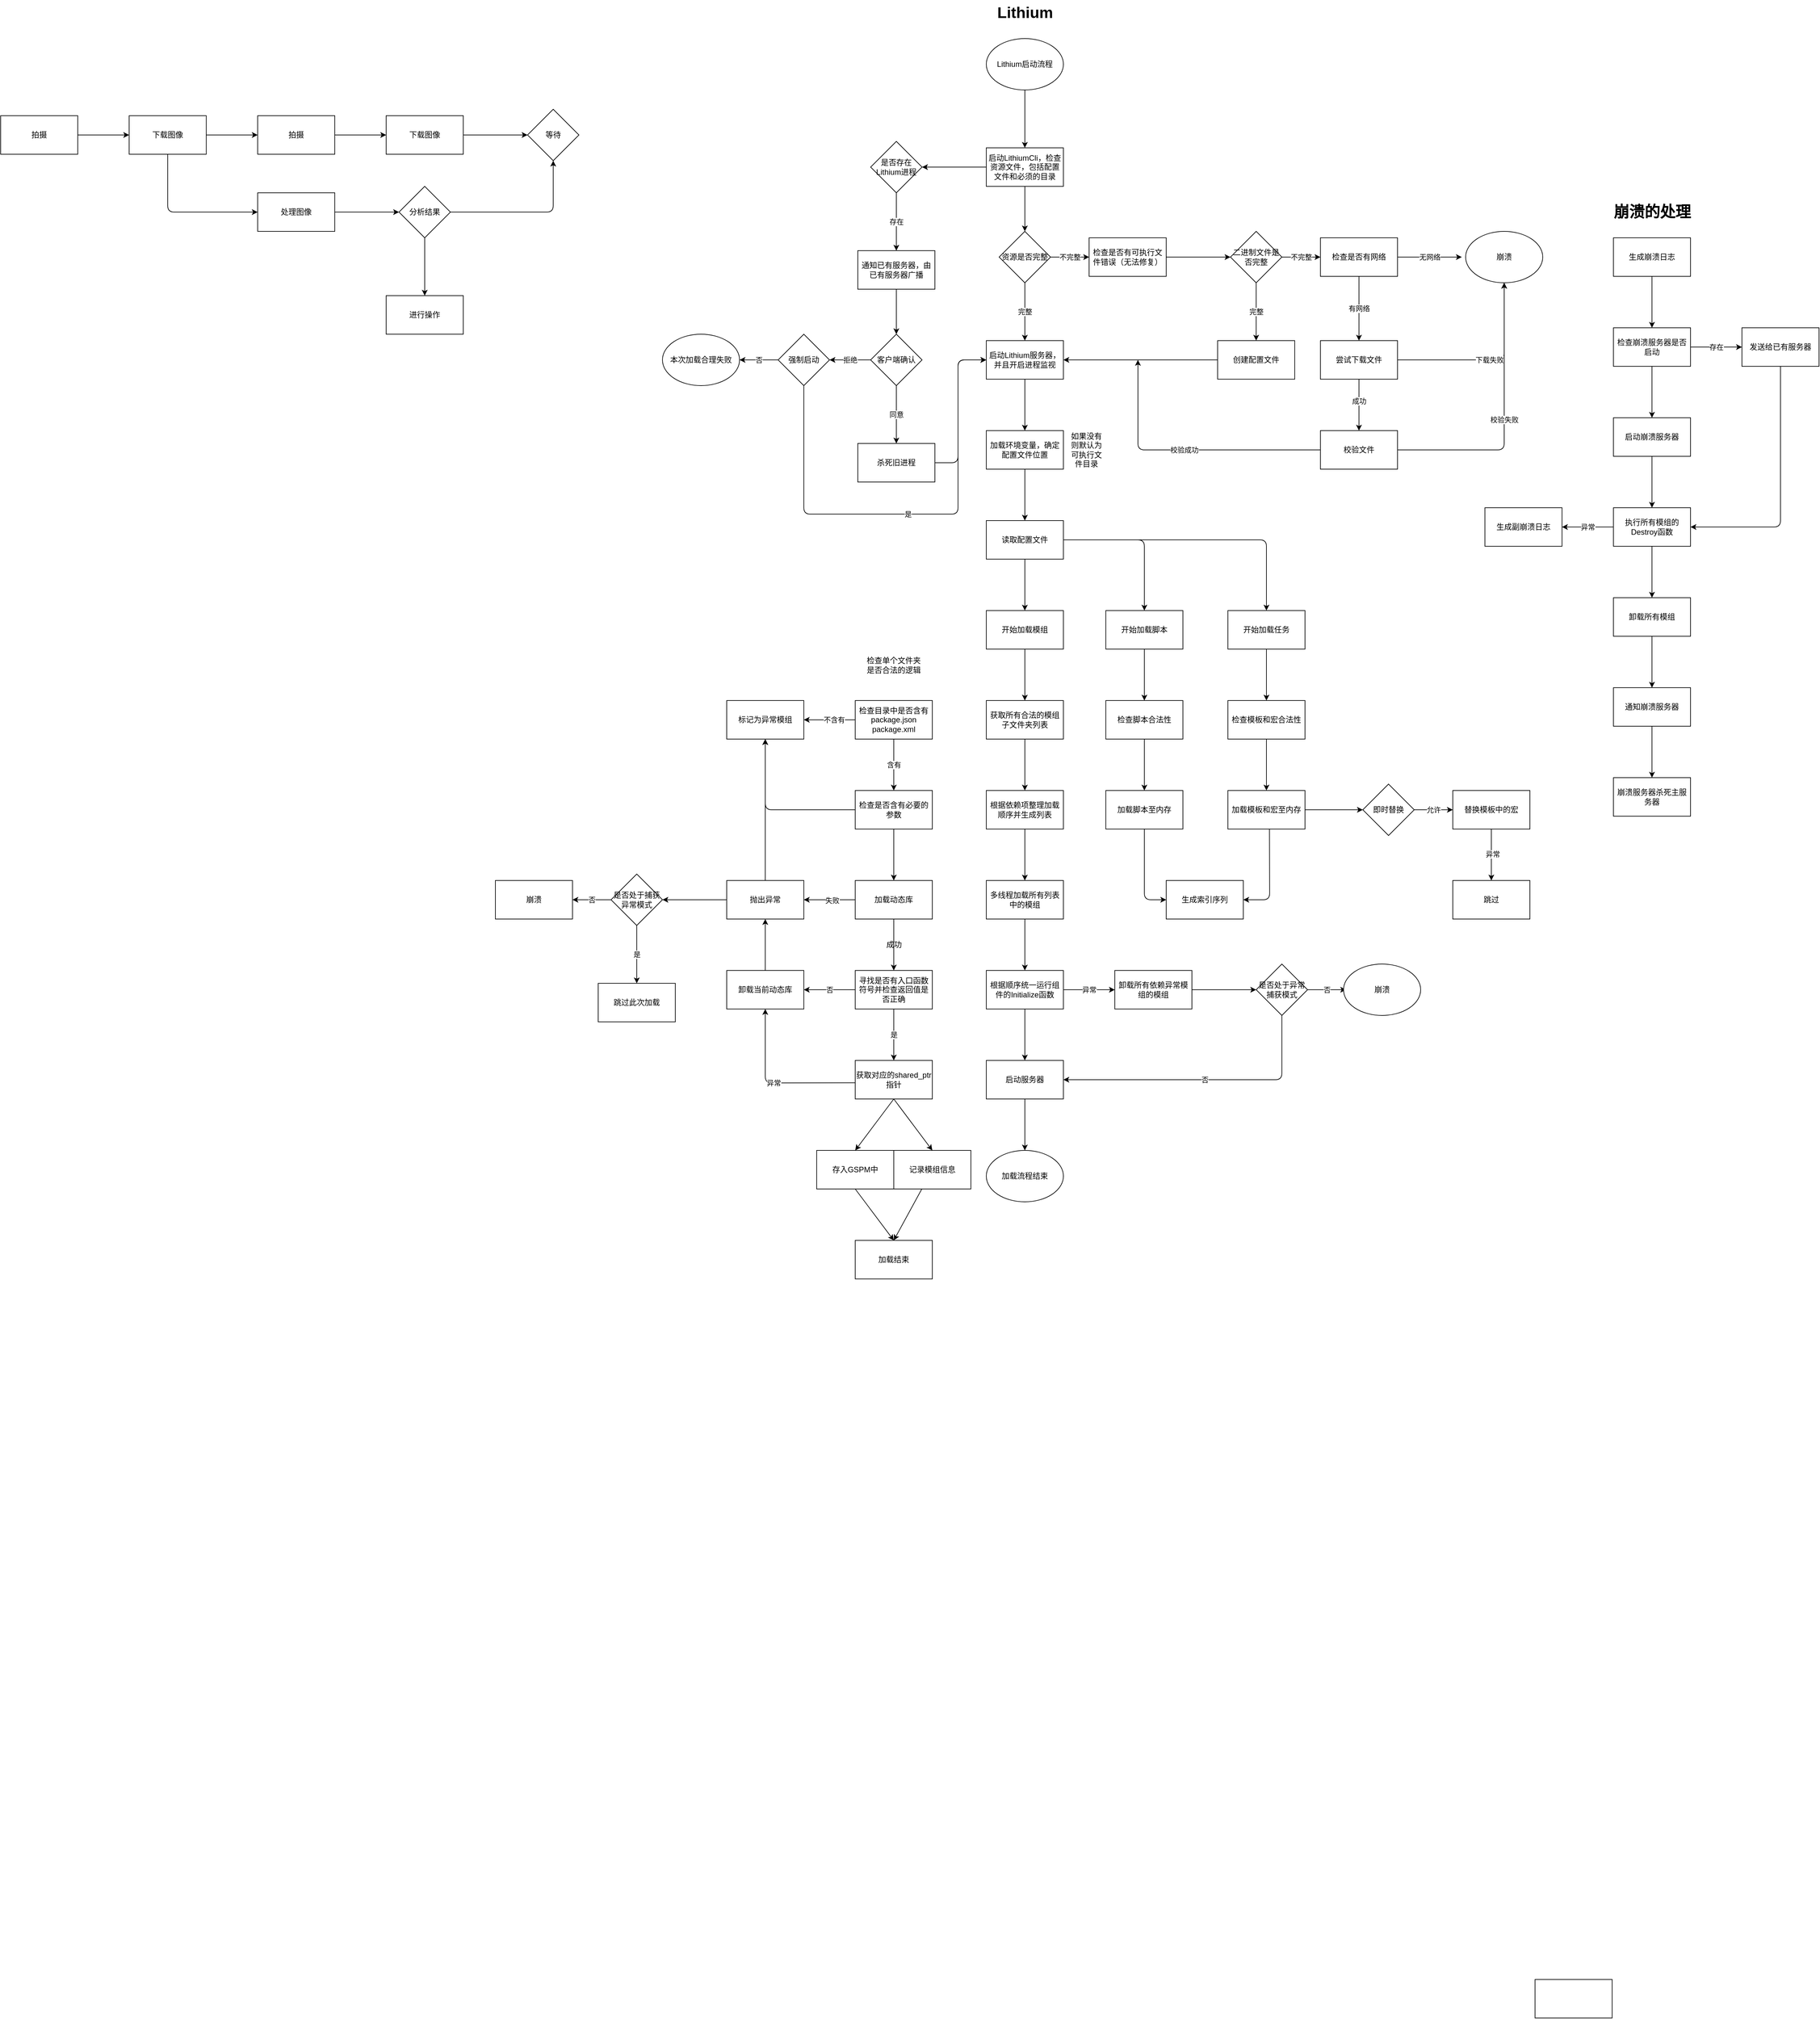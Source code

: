 <mxfile>
    <diagram id="9bGXkvnBnweaRexEZzzs" name="第 1 页">
        <mxGraphModel dx="2614" dy="633" grid="1" gridSize="10" guides="1" tooltips="1" connect="1" arrows="1" fold="1" page="1" pageScale="1" pageWidth="827" pageHeight="1169" math="0" shadow="0">
            <root>
                <mxCell id="0"/>
                <mxCell id="1" parent="0"/>
                <mxCell id="5" value="" style="edgeStyle=none;html=1;rounded=0;" parent="1" source="2" target="4" edge="1">
                    <mxGeometry relative="1" as="geometry"/>
                </mxCell>
                <mxCell id="2" value="Lithium启动流程" style="ellipse;whiteSpace=wrap;html=1;rounded=0;" parent="1" vertex="1">
                    <mxGeometry x="294" y="110" width="120" height="80" as="geometry"/>
                </mxCell>
                <mxCell id="9" value="" style="edgeStyle=none;html=1;rounded=0;" parent="1" source="4" target="8" edge="1">
                    <mxGeometry relative="1" as="geometry"/>
                </mxCell>
                <mxCell id="4" value="启动LithiumCli，检查资源文件，包括配置文件和必须的目录" style="whiteSpace=wrap;html=1;rounded=0;" parent="1" vertex="1">
                    <mxGeometry x="294" y="280" width="120" height="60" as="geometry"/>
                </mxCell>
                <mxCell id="6" value="Lithium" style="text;strokeColor=none;fillColor=none;html=1;fontSize=24;fontStyle=1;verticalAlign=middle;align=center;rounded=0;" parent="1" vertex="1">
                    <mxGeometry x="304" y="50" width="100" height="40" as="geometry"/>
                </mxCell>
                <mxCell id="8" value="资源是否完整" style="rhombus;whiteSpace=wrap;html=1;rounded=0;" parent="1" vertex="1">
                    <mxGeometry x="314" y="410" width="80" height="80" as="geometry"/>
                </mxCell>
                <mxCell id="57" value="" style="edgeStyle=none;html=1;" parent="1" source="14" target="56" edge="1">
                    <mxGeometry relative="1" as="geometry"/>
                </mxCell>
                <mxCell id="14" value="启动Lithium服务器，并且开启进程监视" style="whiteSpace=wrap;html=1;rounded=0;" parent="1" vertex="1">
                    <mxGeometry x="294" y="580" width="120" height="60" as="geometry"/>
                </mxCell>
                <mxCell id="20" value="" style="endArrow=classic;html=1;entryX=0.5;entryY=0;entryDx=0;entryDy=0;exitX=0.5;exitY=1;exitDx=0;exitDy=0;rounded=0;" parent="1" source="8" target="14" edge="1">
                    <mxGeometry relative="1" as="geometry">
                        <mxPoint x="440" y="520" as="sourcePoint"/>
                        <mxPoint x="410" y="600" as="targetPoint"/>
                    </mxGeometry>
                </mxCell>
                <mxCell id="21" value="完整" style="edgeLabel;resizable=0;html=1;align=center;verticalAlign=middle;rounded=0;" parent="20" connectable="0" vertex="1">
                    <mxGeometry relative="1" as="geometry"/>
                </mxCell>
                <mxCell id="27" value="" style="edgeStyle=none;html=1;rounded=0;" parent="1" source="22" target="26" edge="1">
                    <mxGeometry relative="1" as="geometry"/>
                </mxCell>
                <mxCell id="22" value="检查是否有可执行文件错误（无法修复）" style="whiteSpace=wrap;html=1;rounded=0;" parent="1" vertex="1">
                    <mxGeometry x="454" y="420" width="120" height="60" as="geometry"/>
                </mxCell>
                <mxCell id="24" value="" style="endArrow=classic;html=1;exitX=1;exitY=0.5;exitDx=0;exitDy=0;entryX=0;entryY=0.5;entryDx=0;entryDy=0;rounded=0;" parent="1" source="8" target="22" edge="1">
                    <mxGeometry relative="1" as="geometry">
                        <mxPoint x="450" y="520" as="sourcePoint"/>
                        <mxPoint x="550" y="520" as="targetPoint"/>
                    </mxGeometry>
                </mxCell>
                <mxCell id="25" value="不完整" style="edgeLabel;resizable=0;html=1;align=center;verticalAlign=middle;rounded=0;" parent="24" connectable="0" vertex="1">
                    <mxGeometry relative="1" as="geometry"/>
                </mxCell>
                <mxCell id="26" value="二进制文件是否完整" style="rhombus;whiteSpace=wrap;html=1;rounded=0;" parent="1" vertex="1">
                    <mxGeometry x="674" y="410" width="80" height="80" as="geometry"/>
                </mxCell>
                <mxCell id="30" value="检查是否有网络" style="whiteSpace=wrap;html=1;rounded=0;" parent="1" vertex="1">
                    <mxGeometry x="814" y="420" width="120" height="60" as="geometry"/>
                </mxCell>
                <mxCell id="32" value="" style="endArrow=classic;html=1;exitX=1;exitY=0.5;exitDx=0;exitDy=0;entryX=0;entryY=0.5;entryDx=0;entryDy=0;rounded=0;" parent="1" source="26" target="30" edge="1">
                    <mxGeometry relative="1" as="geometry">
                        <mxPoint x="800" y="640" as="sourcePoint"/>
                        <mxPoint x="900" y="640" as="targetPoint"/>
                    </mxGeometry>
                </mxCell>
                <mxCell id="33" value="不完整" style="edgeLabel;resizable=0;html=1;align=center;verticalAlign=middle;rounded=0;" parent="32" connectable="0" vertex="1">
                    <mxGeometry relative="1" as="geometry"/>
                </mxCell>
                <mxCell id="36" value="创建配置文件" style="whiteSpace=wrap;html=1;rounded=0;" parent="1" vertex="1">
                    <mxGeometry x="654" y="580" width="120" height="60" as="geometry"/>
                </mxCell>
                <mxCell id="38" value="" style="endArrow=classic;html=1;exitX=0.5;exitY=1;exitDx=0;exitDy=0;entryX=0.5;entryY=0;entryDx=0;entryDy=0;rounded=0;" parent="1" source="26" target="36" edge="1">
                    <mxGeometry relative="1" as="geometry">
                        <mxPoint x="630" y="520" as="sourcePoint"/>
                        <mxPoint x="730" y="520" as="targetPoint"/>
                    </mxGeometry>
                </mxCell>
                <mxCell id="39" value="完整" style="edgeLabel;resizable=0;html=1;align=center;verticalAlign=middle;rounded=0;" parent="38" connectable="0" vertex="1">
                    <mxGeometry relative="1" as="geometry"/>
                </mxCell>
                <mxCell id="65" value="" style="edgeStyle=none;html=1;" parent="1" source="48" target="64" edge="1">
                    <mxGeometry relative="1" as="geometry"/>
                </mxCell>
                <mxCell id="66" value="成功" style="edgeLabel;html=1;align=center;verticalAlign=middle;resizable=0;points=[];" parent="65" vertex="1" connectable="0">
                    <mxGeometry x="-0.145" relative="1" as="geometry">
                        <mxPoint as="offset"/>
                    </mxGeometry>
                </mxCell>
                <mxCell id="48" value="尝试下载文件" style="rounded=0;whiteSpace=wrap;html=1;" parent="1" vertex="1">
                    <mxGeometry x="814" y="580" width="120" height="60" as="geometry"/>
                </mxCell>
                <mxCell id="50" value="" style="endArrow=classic;html=1;entryX=0.5;entryY=1;entryDx=0;entryDy=0;exitX=1;exitY=0.5;exitDx=0;exitDy=0;" parent="1" source="48" target="233" edge="1">
                    <mxGeometry relative="1" as="geometry">
                        <mxPoint x="1134" y="609.71" as="sourcePoint"/>
                        <mxPoint x="1094" y="480" as="targetPoint"/>
                        <Array as="points">
                            <mxPoint x="1100" y="610"/>
                        </Array>
                    </mxGeometry>
                </mxCell>
                <mxCell id="51" value="下载失败" style="edgeLabel;resizable=0;html=1;align=center;verticalAlign=middle;" parent="50" connectable="0" vertex="1">
                    <mxGeometry relative="1" as="geometry"/>
                </mxCell>
                <mxCell id="75" value="" style="edgeStyle=none;html=1;" parent="1" source="56" target="74" edge="1">
                    <mxGeometry relative="1" as="geometry"/>
                </mxCell>
                <mxCell id="56" value="加载环境变量，确定配置文件位置" style="whiteSpace=wrap;html=1;rounded=0;" parent="1" vertex="1">
                    <mxGeometry x="294" y="720" width="120" height="60" as="geometry"/>
                </mxCell>
                <mxCell id="58" value="" style="endArrow=classic;html=1;exitX=1;exitY=0.5;exitDx=0;exitDy=0;entryX=0;entryY=0.5;entryDx=0;entryDy=0;" parent="1" source="30" edge="1">
                    <mxGeometry relative="1" as="geometry">
                        <mxPoint x="1060" y="560" as="sourcePoint"/>
                        <mxPoint x="1034" y="450.0" as="targetPoint"/>
                    </mxGeometry>
                </mxCell>
                <mxCell id="59" value="无网络" style="edgeLabel;resizable=0;html=1;align=center;verticalAlign=middle;" parent="58" connectable="0" vertex="1">
                    <mxGeometry relative="1" as="geometry"/>
                </mxCell>
                <mxCell id="60" value="" style="endArrow=classic;html=1;exitX=0.5;exitY=1;exitDx=0;exitDy=0;" parent="1" source="30" target="48" edge="1">
                    <mxGeometry relative="1" as="geometry">
                        <mxPoint x="900" y="560" as="sourcePoint"/>
                        <mxPoint x="1000" y="560" as="targetPoint"/>
                    </mxGeometry>
                </mxCell>
                <mxCell id="61" value="有网络" style="edgeLabel;resizable=0;html=1;align=center;verticalAlign=middle;" parent="60" connectable="0" vertex="1">
                    <mxGeometry relative="1" as="geometry"/>
                </mxCell>
                <mxCell id="62" value="如果没有则默认为可执行文件目录" style="text;html=1;strokeColor=none;fillColor=none;align=center;verticalAlign=middle;whiteSpace=wrap;rounded=0;" parent="1" vertex="1">
                    <mxGeometry x="420" y="735" width="60" height="30" as="geometry"/>
                </mxCell>
                <mxCell id="63" value="" style="endArrow=classic;html=1;exitX=0;exitY=0.5;exitDx=0;exitDy=0;entryX=1;entryY=0.5;entryDx=0;entryDy=0;" parent="1" source="36" target="14" edge="1">
                    <mxGeometry width="50" height="50" relative="1" as="geometry">
                        <mxPoint x="410" y="620" as="sourcePoint"/>
                        <mxPoint x="460" y="570" as="targetPoint"/>
                    </mxGeometry>
                </mxCell>
                <mxCell id="64" value="校验文件" style="rounded=0;whiteSpace=wrap;html=1;" parent="1" vertex="1">
                    <mxGeometry x="814" y="720" width="120" height="60" as="geometry"/>
                </mxCell>
                <mxCell id="67" value="" style="endArrow=classic;html=1;exitX=1;exitY=0.5;exitDx=0;exitDy=0;entryX=0.5;entryY=1;entryDx=0;entryDy=0;" parent="1" source="64" target="233" edge="1">
                    <mxGeometry relative="1" as="geometry">
                        <mxPoint x="980" y="650" as="sourcePoint"/>
                        <mxPoint x="1094" y="480" as="targetPoint"/>
                        <Array as="points">
                            <mxPoint x="1100" y="750"/>
                        </Array>
                    </mxGeometry>
                </mxCell>
                <mxCell id="68" value="校验失败" style="edgeLabel;resizable=0;html=1;align=center;verticalAlign=middle;" parent="67" connectable="0" vertex="1">
                    <mxGeometry relative="1" as="geometry"/>
                </mxCell>
                <mxCell id="77" value="" style="edgeStyle=none;html=1;" parent="1" source="74" target="76" edge="1">
                    <mxGeometry relative="1" as="geometry"/>
                </mxCell>
                <mxCell id="74" value="读取配置文件" style="whiteSpace=wrap;html=1;rounded=0;" parent="1" vertex="1">
                    <mxGeometry x="294" y="860" width="120" height="60" as="geometry"/>
                </mxCell>
                <mxCell id="79" value="" style="edgeStyle=none;html=1;" parent="1" source="76" target="78" edge="1">
                    <mxGeometry relative="1" as="geometry"/>
                </mxCell>
                <mxCell id="76" value="开始加载模组" style="whiteSpace=wrap;html=1;rounded=0;" parent="1" vertex="1">
                    <mxGeometry x="294" y="1000" width="120" height="60" as="geometry"/>
                </mxCell>
                <mxCell id="147" value="" style="edgeStyle=none;html=1;" parent="1" source="78" target="146" edge="1">
                    <mxGeometry relative="1" as="geometry"/>
                </mxCell>
                <mxCell id="78" value="获取所有合法的模组子文件夹列表" style="whiteSpace=wrap;html=1;rounded=0;" parent="1" vertex="1">
                    <mxGeometry x="294" y="1140" width="120" height="60" as="geometry"/>
                </mxCell>
                <mxCell id="83" value="检查单个文件夹是否合法的逻辑" style="text;html=1;strokeColor=none;fillColor=none;align=center;verticalAlign=middle;whiteSpace=wrap;rounded=0;" parent="1" vertex="1">
                    <mxGeometry x="105" y="1070" width="90" height="30" as="geometry"/>
                </mxCell>
                <mxCell id="90" value="" style="edgeStyle=none;html=1;" parent="1" source="84" target="89" edge="1">
                    <mxGeometry relative="1" as="geometry"/>
                </mxCell>
                <mxCell id="91" value="不含有" style="edgeLabel;html=1;align=center;verticalAlign=middle;resizable=0;points=[];" parent="90" vertex="1" connectable="0">
                    <mxGeometry x="-0.178" relative="1" as="geometry">
                        <mxPoint as="offset"/>
                    </mxGeometry>
                </mxCell>
                <mxCell id="84" value="检查目录中是否含有package.json&lt;br&gt;package.xml" style="rounded=0;whiteSpace=wrap;html=1;" parent="1" vertex="1">
                    <mxGeometry x="90" y="1140" width="120" height="60" as="geometry"/>
                </mxCell>
                <mxCell id="94" value="" style="edgeStyle=none;html=1;" parent="1" source="85" target="93" edge="1">
                    <mxGeometry relative="1" as="geometry"/>
                </mxCell>
                <mxCell id="85" value="检查是否含有必要的参数" style="whiteSpace=wrap;html=1;rounded=0;" parent="1" vertex="1">
                    <mxGeometry x="90" y="1280" width="120" height="60" as="geometry"/>
                </mxCell>
                <mxCell id="87" value="" style="endArrow=classic;html=1;exitX=0.5;exitY=1;exitDx=0;exitDy=0;entryX=0.5;entryY=0;entryDx=0;entryDy=0;" parent="1" source="84" target="85" edge="1">
                    <mxGeometry relative="1" as="geometry">
                        <mxPoint x="130" y="1270" as="sourcePoint"/>
                        <mxPoint x="230" y="1270" as="targetPoint"/>
                    </mxGeometry>
                </mxCell>
                <mxCell id="88" value="含有" style="edgeLabel;resizable=0;html=1;align=center;verticalAlign=middle;" parent="87" connectable="0" vertex="1">
                    <mxGeometry relative="1" as="geometry"/>
                </mxCell>
                <mxCell id="89" value="标记为异常模组" style="whiteSpace=wrap;html=1;rounded=0;" parent="1" vertex="1">
                    <mxGeometry x="-110" y="1140" width="120" height="60" as="geometry"/>
                </mxCell>
                <mxCell id="92" value="" style="endArrow=classic;html=1;entryX=0.5;entryY=1;entryDx=0;entryDy=0;exitX=0;exitY=0.5;exitDx=0;exitDy=0;" parent="1" source="85" target="89" edge="1">
                    <mxGeometry width="50" height="50" relative="1" as="geometry">
                        <mxPoint x="100" y="1300" as="sourcePoint"/>
                        <mxPoint x="150" y="1250" as="targetPoint"/>
                        <Array as="points">
                            <mxPoint x="-50" y="1310"/>
                        </Array>
                    </mxGeometry>
                </mxCell>
                <mxCell id="96" value="" style="edgeStyle=none;html=1;" parent="1" source="93" target="95" edge="1">
                    <mxGeometry relative="1" as="geometry"/>
                </mxCell>
                <mxCell id="99" value="" style="edgeStyle=none;html=1;" parent="1" source="93" target="98" edge="1">
                    <mxGeometry relative="1" as="geometry"/>
                </mxCell>
                <mxCell id="100" value="失败" style="edgeLabel;html=1;align=center;verticalAlign=middle;resizable=0;points=[];" parent="99" vertex="1" connectable="0">
                    <mxGeometry x="-0.106" y="1" relative="1" as="geometry">
                        <mxPoint as="offset"/>
                    </mxGeometry>
                </mxCell>
                <mxCell id="93" value="加载动态库" style="whiteSpace=wrap;html=1;rounded=0;" parent="1" vertex="1">
                    <mxGeometry x="90" y="1420" width="120" height="60" as="geometry"/>
                </mxCell>
                <mxCell id="95" value="寻找是否有入口函数符号并检查返回值是否正确" style="whiteSpace=wrap;html=1;rounded=0;" parent="1" vertex="1">
                    <mxGeometry x="90" y="1560" width="120" height="60" as="geometry"/>
                </mxCell>
                <mxCell id="97" value="成功" style="text;html=1;align=center;verticalAlign=middle;resizable=0;points=[];autosize=1;strokeColor=none;fillColor=none;" parent="1" vertex="1">
                    <mxGeometry x="125" y="1505" width="50" height="30" as="geometry"/>
                </mxCell>
                <mxCell id="105" value="" style="edgeStyle=none;html=1;" parent="1" source="98" target="104" edge="1">
                    <mxGeometry relative="1" as="geometry"/>
                </mxCell>
                <mxCell id="98" value="抛出异常" style="whiteSpace=wrap;html=1;rounded=0;" parent="1" vertex="1">
                    <mxGeometry x="-110" y="1420" width="120" height="60" as="geometry"/>
                </mxCell>
                <mxCell id="101" value="" style="endArrow=classic;html=1;exitX=0.5;exitY=0;exitDx=0;exitDy=0;" parent="1" source="98" edge="1">
                    <mxGeometry width="50" height="50" relative="1" as="geometry">
                        <mxPoint x="-130" y="1340" as="sourcePoint"/>
                        <mxPoint x="-50" y="1200" as="targetPoint"/>
                    </mxGeometry>
                </mxCell>
                <mxCell id="104" value="是否处于捕获异常模式" style="rhombus;whiteSpace=wrap;html=1;rounded=0;" parent="1" vertex="1">
                    <mxGeometry x="-290" y="1410" width="80" height="80" as="geometry"/>
                </mxCell>
                <mxCell id="106" value="跳过此次加载" style="whiteSpace=wrap;html=1;rounded=0;" parent="1" vertex="1">
                    <mxGeometry x="-310" y="1580" width="120" height="60" as="geometry"/>
                </mxCell>
                <mxCell id="109" value="" style="endArrow=classic;html=1;exitX=0.5;exitY=1;exitDx=0;exitDy=0;entryX=0.5;entryY=0;entryDx=0;entryDy=0;" parent="1" source="104" target="106" edge="1">
                    <mxGeometry relative="1" as="geometry">
                        <mxPoint x="-180" y="1530" as="sourcePoint"/>
                        <mxPoint x="-80" y="1530" as="targetPoint"/>
                    </mxGeometry>
                </mxCell>
                <mxCell id="110" value="是" style="edgeLabel;resizable=0;html=1;align=center;verticalAlign=middle;" parent="109" connectable="0" vertex="1">
                    <mxGeometry relative="1" as="geometry"/>
                </mxCell>
                <mxCell id="111" value="崩溃" style="whiteSpace=wrap;html=1;rounded=0;" parent="1" vertex="1">
                    <mxGeometry x="-470" y="1420" width="120" height="60" as="geometry"/>
                </mxCell>
                <mxCell id="113" value="" style="endArrow=classic;html=1;exitX=0;exitY=0.5;exitDx=0;exitDy=0;entryX=1;entryY=0.5;entryDx=0;entryDy=0;" parent="1" source="104" target="111" edge="1">
                    <mxGeometry relative="1" as="geometry">
                        <mxPoint x="-380" y="1440" as="sourcePoint"/>
                        <mxPoint x="-280" y="1440" as="targetPoint"/>
                    </mxGeometry>
                </mxCell>
                <mxCell id="114" value="否" style="edgeLabel;resizable=0;html=1;align=center;verticalAlign=middle;" parent="113" connectable="0" vertex="1">
                    <mxGeometry relative="1" as="geometry"/>
                </mxCell>
                <mxCell id="120" value="" style="edgeStyle=none;html=1;exitX=0.5;exitY=1;exitDx=0;exitDy=0;entryX=0.5;entryY=0;entryDx=0;entryDy=0;" parent="1" source="115" target="119" edge="1">
                    <mxGeometry relative="1" as="geometry"/>
                </mxCell>
                <mxCell id="115" value="获取对应的shared_ptr指针" style="whiteSpace=wrap;html=1;rounded=0;" parent="1" vertex="1">
                    <mxGeometry x="90" y="1700" width="120" height="60" as="geometry"/>
                </mxCell>
                <mxCell id="117" value="" style="endArrow=classic;html=1;exitX=0.5;exitY=1;exitDx=0;exitDy=0;" parent="1" source="95" target="115" edge="1">
                    <mxGeometry relative="1" as="geometry">
                        <mxPoint x="140" y="1610" as="sourcePoint"/>
                        <mxPoint x="240" y="1610" as="targetPoint"/>
                    </mxGeometry>
                </mxCell>
                <mxCell id="118" value="是" style="edgeLabel;resizable=0;html=1;align=center;verticalAlign=middle;" parent="117" connectable="0" vertex="1">
                    <mxGeometry relative="1" as="geometry"/>
                </mxCell>
                <mxCell id="119" value="存入GSPM中" style="whiteSpace=wrap;html=1;rounded=0;" parent="1" vertex="1">
                    <mxGeometry x="30" y="1840" width="120" height="60" as="geometry"/>
                </mxCell>
                <mxCell id="133" value="" style="edgeStyle=none;html=1;entryX=0.5;entryY=0;entryDx=0;entryDy=0;" parent="1" source="121" target="132" edge="1">
                    <mxGeometry relative="1" as="geometry"/>
                </mxCell>
                <mxCell id="121" value="记录模组信息" style="whiteSpace=wrap;html=1;rounded=0;" parent="1" vertex="1">
                    <mxGeometry x="150" y="1840" width="120" height="60" as="geometry"/>
                </mxCell>
                <mxCell id="131" value="" style="endArrow=classic;html=1;exitX=0.5;exitY=1;exitDx=0;exitDy=0;entryX=0.5;entryY=0;entryDx=0;entryDy=0;" parent="1" source="115" target="121" edge="1">
                    <mxGeometry width="50" height="50" relative="1" as="geometry">
                        <mxPoint x="120" y="1830" as="sourcePoint"/>
                        <mxPoint x="170" y="1780" as="targetPoint"/>
                    </mxGeometry>
                </mxCell>
                <mxCell id="132" value="加载结束" style="whiteSpace=wrap;html=1;rounded=0;" parent="1" vertex="1">
                    <mxGeometry x="90" y="1980" width="120" height="60" as="geometry"/>
                </mxCell>
                <mxCell id="134" value="" style="endArrow=classic;html=1;exitX=0.5;exitY=1;exitDx=0;exitDy=0;entryX=0.5;entryY=0;entryDx=0;entryDy=0;" parent="1" source="119" target="132" edge="1">
                    <mxGeometry width="50" height="50" relative="1" as="geometry">
                        <mxPoint x="120" y="1910" as="sourcePoint"/>
                        <mxPoint x="170" y="1860" as="targetPoint"/>
                    </mxGeometry>
                </mxCell>
                <mxCell id="139" value="" style="endArrow=classic;html=1;exitX=0.002;exitY=0.579;exitDx=0;exitDy=0;exitPerimeter=0;entryX=0.5;entryY=1;entryDx=0;entryDy=0;" parent="1" source="115" target="141" edge="1">
                    <mxGeometry relative="1" as="geometry">
                        <mxPoint x="50" y="1650" as="sourcePoint"/>
                        <mxPoint x="10" y="1670" as="targetPoint"/>
                        <Array as="points">
                            <mxPoint x="-50" y="1735"/>
                        </Array>
                    </mxGeometry>
                </mxCell>
                <mxCell id="140" value="异常" style="edgeLabel;resizable=0;html=1;align=center;verticalAlign=middle;" parent="139" connectable="0" vertex="1">
                    <mxGeometry relative="1" as="geometry"/>
                </mxCell>
                <mxCell id="141" value="卸载当前动态库" style="whiteSpace=wrap;html=1;rounded=0;" parent="1" vertex="1">
                    <mxGeometry x="-110" y="1560" width="120" height="60" as="geometry"/>
                </mxCell>
                <mxCell id="143" value="" style="endArrow=classic;html=1;exitX=0;exitY=0.5;exitDx=0;exitDy=0;entryX=1;entryY=0.5;entryDx=0;entryDy=0;" parent="1" source="95" target="141" edge="1">
                    <mxGeometry relative="1" as="geometry">
                        <mxPoint x="-90" y="1510" as="sourcePoint"/>
                        <mxPoint x="10" y="1510" as="targetPoint"/>
                    </mxGeometry>
                </mxCell>
                <mxCell id="144" value="否" style="edgeLabel;resizable=0;html=1;align=center;verticalAlign=middle;" parent="143" connectable="0" vertex="1">
                    <mxGeometry relative="1" as="geometry"/>
                </mxCell>
                <mxCell id="145" value="" style="endArrow=classic;html=1;exitX=0.5;exitY=0;exitDx=0;exitDy=0;entryX=0.5;entryY=1;entryDx=0;entryDy=0;" parent="1" source="141" target="98" edge="1">
                    <mxGeometry width="50" height="50" relative="1" as="geometry">
                        <mxPoint x="-70" y="1530" as="sourcePoint"/>
                        <mxPoint x="-20" y="1480" as="targetPoint"/>
                    </mxGeometry>
                </mxCell>
                <mxCell id="149" value="" style="edgeStyle=none;html=1;" parent="1" source="146" target="148" edge="1">
                    <mxGeometry relative="1" as="geometry"/>
                </mxCell>
                <mxCell id="146" value="根据依赖项整理加载顺序并生成列表" style="whiteSpace=wrap;html=1;rounded=0;" parent="1" vertex="1">
                    <mxGeometry x="294" y="1280" width="120" height="60" as="geometry"/>
                </mxCell>
                <mxCell id="152" value="" style="edgeStyle=none;html=1;" parent="1" source="148" target="151" edge="1">
                    <mxGeometry relative="1" as="geometry"/>
                </mxCell>
                <mxCell id="148" value="多线程加载所有列表中的模组" style="whiteSpace=wrap;html=1;rounded=0;" parent="1" vertex="1">
                    <mxGeometry x="294" y="1420" width="120" height="60" as="geometry"/>
                </mxCell>
                <mxCell id="170" value="" style="edgeStyle=none;html=1;" parent="1" source="151" target="169" edge="1">
                    <mxGeometry relative="1" as="geometry"/>
                </mxCell>
                <mxCell id="151" value="根据顺序统一运行组件的Initialize函数" style="whiteSpace=wrap;html=1;rounded=0;" parent="1" vertex="1">
                    <mxGeometry x="294" y="1560" width="120" height="60" as="geometry"/>
                </mxCell>
                <mxCell id="163" value="" style="edgeStyle=none;html=1;" parent="1" source="153" target="162" edge="1">
                    <mxGeometry relative="1" as="geometry"/>
                </mxCell>
                <mxCell id="153" value="卸载所有依赖异常模组的模组" style="whiteSpace=wrap;html=1;rounded=0;" parent="1" vertex="1">
                    <mxGeometry x="494" y="1560" width="120" height="60" as="geometry"/>
                </mxCell>
                <mxCell id="157" value="" style="endArrow=classic;html=1;exitX=1;exitY=0.5;exitDx=0;exitDy=0;entryX=0;entryY=0.5;entryDx=0;entryDy=0;" parent="1" source="151" target="153" edge="1">
                    <mxGeometry relative="1" as="geometry">
                        <mxPoint x="300" y="1710" as="sourcePoint"/>
                        <mxPoint x="400" y="1710" as="targetPoint"/>
                    </mxGeometry>
                </mxCell>
                <mxCell id="158" value="异常" style="edgeLabel;resizable=0;html=1;align=center;verticalAlign=middle;" parent="157" connectable="0" vertex="1">
                    <mxGeometry relative="1" as="geometry"/>
                </mxCell>
                <mxCell id="159" value="" style="whiteSpace=wrap;html=1;rounded=0;" parent="1" vertex="1">
                    <mxGeometry x="1148" y="3130" width="120" height="60" as="geometry"/>
                </mxCell>
                <mxCell id="162" value="是否处于异常捕获模式" style="rhombus;whiteSpace=wrap;html=1;rounded=0;" parent="1" vertex="1">
                    <mxGeometry x="714" y="1550" width="80" height="80" as="geometry"/>
                </mxCell>
                <mxCell id="166" value="" style="endArrow=classic;html=1;exitX=1;exitY=0.5;exitDx=0;exitDy=0;entryX=0;entryY=0.5;entryDx=0;entryDy=0;" parent="1" source="162" edge="1">
                    <mxGeometry relative="1" as="geometry">
                        <mxPoint x="774" y="1519.73" as="sourcePoint"/>
                        <mxPoint x="854" y="1590" as="targetPoint"/>
                    </mxGeometry>
                </mxCell>
                <mxCell id="167" value="否" style="edgeLabel;resizable=0;html=1;align=center;verticalAlign=middle;" parent="166" connectable="0" vertex="1">
                    <mxGeometry relative="1" as="geometry"/>
                </mxCell>
                <mxCell id="225" value="" style="edgeStyle=none;html=1;" parent="1" source="169" edge="1">
                    <mxGeometry relative="1" as="geometry">
                        <mxPoint x="354" y="1840" as="targetPoint"/>
                    </mxGeometry>
                </mxCell>
                <mxCell id="169" value="启动服务器" style="whiteSpace=wrap;html=1;rounded=0;" parent="1" vertex="1">
                    <mxGeometry x="294" y="1700" width="120" height="60" as="geometry"/>
                </mxCell>
                <mxCell id="173" value="是否存在Lithium进程" style="rhombus;whiteSpace=wrap;html=1;rounded=0;" parent="1" vertex="1">
                    <mxGeometry x="114" y="270" width="80" height="80" as="geometry"/>
                </mxCell>
                <mxCell id="177" value="" style="endArrow=classic;html=1;entryX=1;entryY=0.5;entryDx=0;entryDy=0;exitX=0;exitY=0.5;exitDx=0;exitDy=0;" parent="1" source="4" target="173" edge="1">
                    <mxGeometry width="50" height="50" relative="1" as="geometry">
                        <mxPoint x="290" y="310" as="sourcePoint"/>
                        <mxPoint x="260" y="220" as="targetPoint"/>
                    </mxGeometry>
                </mxCell>
                <mxCell id="184" value="" style="edgeStyle=none;html=1;" parent="1" source="179" target="183" edge="1">
                    <mxGeometry relative="1" as="geometry"/>
                </mxCell>
                <mxCell id="179" value="通知已有服务器，由已有服务器广播" style="whiteSpace=wrap;html=1;rounded=0;" parent="1" vertex="1">
                    <mxGeometry x="94" y="440" width="120" height="60" as="geometry"/>
                </mxCell>
                <mxCell id="181" value="" style="endArrow=classic;html=1;exitX=0.5;exitY=1;exitDx=0;exitDy=0;" parent="1" source="173" target="179" edge="1">
                    <mxGeometry relative="1" as="geometry">
                        <mxPoint x="140" y="390" as="sourcePoint"/>
                        <mxPoint x="240" y="390" as="targetPoint"/>
                    </mxGeometry>
                </mxCell>
                <mxCell id="182" value="存在" style="edgeLabel;resizable=0;html=1;align=center;verticalAlign=middle;" parent="181" connectable="0" vertex="1">
                    <mxGeometry relative="1" as="geometry"/>
                </mxCell>
                <mxCell id="183" value="客户端确认" style="rhombus;whiteSpace=wrap;html=1;rounded=0;" parent="1" vertex="1">
                    <mxGeometry x="114" y="570" width="80" height="80" as="geometry"/>
                </mxCell>
                <mxCell id="185" value="杀死旧进程" style="whiteSpace=wrap;html=1;rounded=0;" parent="1" vertex="1">
                    <mxGeometry x="94" y="740" width="120" height="60" as="geometry"/>
                </mxCell>
                <mxCell id="187" value="" style="endArrow=classic;html=1;exitX=0.5;exitY=1;exitDx=0;exitDy=0;entryX=0.5;entryY=0;entryDx=0;entryDy=0;" parent="1" source="183" target="185" edge="1">
                    <mxGeometry relative="1" as="geometry">
                        <mxPoint x="140" y="630" as="sourcePoint"/>
                        <mxPoint x="240" y="630" as="targetPoint"/>
                    </mxGeometry>
                </mxCell>
                <mxCell id="188" value="同意" style="edgeLabel;resizable=0;html=1;align=center;verticalAlign=middle;" parent="187" connectable="0" vertex="1">
                    <mxGeometry relative="1" as="geometry"/>
                </mxCell>
                <mxCell id="191" value="" style="endArrow=classic;html=1;exitX=0;exitY=0.5;exitDx=0;exitDy=0;entryX=1;entryY=0.5;entryDx=0;entryDy=0;" parent="1" source="183" target="193" edge="1">
                    <mxGeometry relative="1" as="geometry">
                        <mxPoint x="140" y="630" as="sourcePoint"/>
                        <mxPoint x="54" y="610" as="targetPoint"/>
                    </mxGeometry>
                </mxCell>
                <mxCell id="192" value="拒绝" style="edgeLabel;resizable=0;html=1;align=center;verticalAlign=middle;" parent="191" connectable="0" vertex="1">
                    <mxGeometry relative="1" as="geometry"/>
                </mxCell>
                <mxCell id="193" value="强制启动" style="rhombus;whiteSpace=wrap;html=1;" parent="1" vertex="1">
                    <mxGeometry x="-30" y="570" width="80" height="80" as="geometry"/>
                </mxCell>
                <mxCell id="199" value="本次加载合理失败" style="ellipse;whiteSpace=wrap;html=1;" parent="1" vertex="1">
                    <mxGeometry x="-210" y="570" width="120" height="80" as="geometry"/>
                </mxCell>
                <mxCell id="200" value="" style="endArrow=classic;html=1;exitX=0;exitY=0.5;exitDx=0;exitDy=0;entryX=1;entryY=0.5;entryDx=0;entryDy=0;" parent="1" source="193" target="199" edge="1">
                    <mxGeometry relative="1" as="geometry">
                        <mxPoint y="680" as="sourcePoint"/>
                        <mxPoint x="100" y="680" as="targetPoint"/>
                    </mxGeometry>
                </mxCell>
                <mxCell id="201" value="否" style="edgeLabel;resizable=0;html=1;align=center;verticalAlign=middle;" parent="200" connectable="0" vertex="1">
                    <mxGeometry relative="1" as="geometry"/>
                </mxCell>
                <mxCell id="202" value="" style="endArrow=classic;html=1;exitX=1;exitY=0.5;exitDx=0;exitDy=0;entryX=0;entryY=0.5;entryDx=0;entryDy=0;" parent="1" source="185" target="14" edge="1">
                    <mxGeometry width="50" height="50" relative="1" as="geometry">
                        <mxPoint x="170" y="700" as="sourcePoint"/>
                        <mxPoint x="220" y="650" as="targetPoint"/>
                        <Array as="points">
                            <mxPoint x="250" y="770"/>
                            <mxPoint x="250" y="610"/>
                        </Array>
                    </mxGeometry>
                </mxCell>
                <mxCell id="205" value="" style="endArrow=classic;html=1;exitX=0.5;exitY=1;exitDx=0;exitDy=0;entryX=0;entryY=0.5;entryDx=0;entryDy=0;" parent="1" source="193" target="14" edge="1">
                    <mxGeometry relative="1" as="geometry">
                        <mxPoint x="-30" y="680" as="sourcePoint"/>
                        <mxPoint x="10" y="840" as="targetPoint"/>
                        <Array as="points">
                            <mxPoint x="10" y="850"/>
                            <mxPoint x="250" y="850"/>
                            <mxPoint x="250" y="610"/>
                        </Array>
                    </mxGeometry>
                </mxCell>
                <mxCell id="206" value="是" style="edgeLabel;resizable=0;html=1;align=center;verticalAlign=middle;" parent="205" connectable="0" vertex="1">
                    <mxGeometry relative="1" as="geometry"/>
                </mxCell>
                <mxCell id="210" value="" style="edgeStyle=none;html=1;" parent="1" source="207" target="209" edge="1">
                    <mxGeometry relative="1" as="geometry"/>
                </mxCell>
                <mxCell id="207" value="开始加载脚本" style="rounded=0;whiteSpace=wrap;html=1;" parent="1" vertex="1">
                    <mxGeometry x="480" y="1000" width="120" height="60" as="geometry"/>
                </mxCell>
                <mxCell id="208" value="" style="endArrow=classic;html=1;exitX=1;exitY=0.5;exitDx=0;exitDy=0;entryX=0.5;entryY=0;entryDx=0;entryDy=0;" parent="1" source="74" target="207" edge="1">
                    <mxGeometry width="50" height="50" relative="1" as="geometry">
                        <mxPoint x="440" y="980" as="sourcePoint"/>
                        <mxPoint x="490" y="930" as="targetPoint"/>
                        <Array as="points">
                            <mxPoint x="540" y="890"/>
                        </Array>
                    </mxGeometry>
                </mxCell>
                <mxCell id="212" value="" style="edgeStyle=none;html=1;" parent="1" source="209" target="211" edge="1">
                    <mxGeometry relative="1" as="geometry"/>
                </mxCell>
                <mxCell id="209" value="检查脚本合法性" style="whiteSpace=wrap;html=1;rounded=0;" parent="1" vertex="1">
                    <mxGeometry x="480" y="1140" width="120" height="60" as="geometry"/>
                </mxCell>
                <mxCell id="211" value="加载脚本至内存" style="whiteSpace=wrap;html=1;rounded=0;" parent="1" vertex="1">
                    <mxGeometry x="480" y="1280" width="120" height="60" as="geometry"/>
                </mxCell>
                <mxCell id="215" value="" style="edgeStyle=none;html=1;" parent="1" source="213" target="214" edge="1">
                    <mxGeometry relative="1" as="geometry"/>
                </mxCell>
                <mxCell id="213" value="开始加载任务" style="rounded=0;whiteSpace=wrap;html=1;" parent="1" vertex="1">
                    <mxGeometry x="670" y="1000" width="120" height="60" as="geometry"/>
                </mxCell>
                <mxCell id="217" value="" style="edgeStyle=none;html=1;" parent="1" source="214" target="216" edge="1">
                    <mxGeometry relative="1" as="geometry"/>
                </mxCell>
                <mxCell id="235" value="" style="edgeStyle=none;html=1;exitX=1;exitY=0.5;exitDx=0;exitDy=0;" parent="1" source="216" edge="1">
                    <mxGeometry relative="1" as="geometry">
                        <mxPoint x="880" y="1310.0" as="targetPoint"/>
                    </mxGeometry>
                </mxCell>
                <mxCell id="214" value="检查模板和宏合法性" style="whiteSpace=wrap;html=1;rounded=0;" parent="1" vertex="1">
                    <mxGeometry x="670" y="1140" width="120" height="60" as="geometry"/>
                </mxCell>
                <mxCell id="216" value="加载模板和宏至内存" style="rounded=0;whiteSpace=wrap;html=1;" parent="1" vertex="1">
                    <mxGeometry x="670" y="1280" width="120" height="60" as="geometry"/>
                </mxCell>
                <mxCell id="218" value="生成索引序列" style="whiteSpace=wrap;html=1;rounded=0;" parent="1" vertex="1">
                    <mxGeometry x="574" y="1420" width="120" height="60" as="geometry"/>
                </mxCell>
                <mxCell id="220" value="" style="endArrow=classic;html=1;exitX=0.539;exitY=1;exitDx=0;exitDy=0;exitPerimeter=0;entryX=1;entryY=0.5;entryDx=0;entryDy=0;" parent="1" source="216" target="218" edge="1">
                    <mxGeometry width="50" height="50" relative="1" as="geometry">
                        <mxPoint x="590" y="1410" as="sourcePoint"/>
                        <mxPoint x="640" y="1360" as="targetPoint"/>
                        <Array as="points">
                            <mxPoint x="735" y="1450"/>
                        </Array>
                    </mxGeometry>
                </mxCell>
                <mxCell id="221" value="" style="endArrow=classic;html=1;exitX=0.5;exitY=1;exitDx=0;exitDy=0;entryX=0;entryY=0.5;entryDx=0;entryDy=0;" parent="1" source="211" target="218" edge="1">
                    <mxGeometry width="50" height="50" relative="1" as="geometry">
                        <mxPoint x="590" y="1410" as="sourcePoint"/>
                        <mxPoint x="640" y="1360" as="targetPoint"/>
                        <Array as="points">
                            <mxPoint x="540" y="1450"/>
                        </Array>
                    </mxGeometry>
                </mxCell>
                <mxCell id="226" value="加载流程结束" style="ellipse;whiteSpace=wrap;html=1;" parent="1" vertex="1">
                    <mxGeometry x="294" y="1840" width="120" height="80" as="geometry"/>
                </mxCell>
                <mxCell id="228" value="" style="endArrow=classic;html=1;exitX=0.5;exitY=1;exitDx=0;exitDy=0;entryX=1;entryY=0.5;entryDx=0;entryDy=0;" parent="1" source="162" target="169" edge="1">
                    <mxGeometry relative="1" as="geometry">
                        <mxPoint x="610" y="1690" as="sourcePoint"/>
                        <mxPoint x="710" y="1690" as="targetPoint"/>
                        <Array as="points">
                            <mxPoint x="754" y="1730"/>
                        </Array>
                    </mxGeometry>
                </mxCell>
                <mxCell id="229" value="否" style="edgeLabel;resizable=0;html=1;align=center;verticalAlign=middle;" parent="228" connectable="0" vertex="1">
                    <mxGeometry relative="1" as="geometry"/>
                </mxCell>
                <mxCell id="230" value="" style="endArrow=classic;html=1;exitX=1;exitY=0.5;exitDx=0;exitDy=0;entryX=0.5;entryY=0;entryDx=0;entryDy=0;" parent="1" source="74" target="213" edge="1">
                    <mxGeometry width="50" height="50" relative="1" as="geometry">
                        <mxPoint x="590" y="840" as="sourcePoint"/>
                        <mxPoint x="640" y="790" as="targetPoint"/>
                        <Array as="points">
                            <mxPoint x="730" y="890"/>
                        </Array>
                    </mxGeometry>
                </mxCell>
                <mxCell id="231" value="" style="endArrow=classic;html=1;exitX=0;exitY=0.5;exitDx=0;exitDy=0;" parent="1" source="64" edge="1">
                    <mxGeometry relative="1" as="geometry">
                        <mxPoint x="680" y="670" as="sourcePoint"/>
                        <mxPoint x="530" y="610" as="targetPoint"/>
                        <Array as="points">
                            <mxPoint x="530" y="750"/>
                        </Array>
                    </mxGeometry>
                </mxCell>
                <mxCell id="232" value="校验成功" style="edgeLabel;resizable=0;html=1;align=center;verticalAlign=middle;" parent="231" connectable="0" vertex="1">
                    <mxGeometry relative="1" as="geometry"/>
                </mxCell>
                <mxCell id="233" value="崩溃" style="ellipse;whiteSpace=wrap;html=1;" parent="1" vertex="1">
                    <mxGeometry x="1040" y="410" width="120" height="80" as="geometry"/>
                </mxCell>
                <mxCell id="236" value="崩溃" style="ellipse;whiteSpace=wrap;html=1;" parent="1" vertex="1">
                    <mxGeometry x="850" y="1550" width="120" height="80" as="geometry"/>
                </mxCell>
                <mxCell id="237" value="即时替换" style="rhombus;whiteSpace=wrap;html=1;" parent="1" vertex="1">
                    <mxGeometry x="880" y="1270" width="80" height="80" as="geometry"/>
                </mxCell>
                <mxCell id="238" value="替换模板中的宏" style="whiteSpace=wrap;html=1;" parent="1" vertex="1">
                    <mxGeometry x="1020" y="1280" width="120" height="60" as="geometry"/>
                </mxCell>
                <mxCell id="240" value="" style="endArrow=classic;html=1;exitX=1;exitY=0.5;exitDx=0;exitDy=0;entryX=0;entryY=0.5;entryDx=0;entryDy=0;" parent="1" source="237" target="238" edge="1">
                    <mxGeometry relative="1" as="geometry">
                        <mxPoint x="810" y="1450" as="sourcePoint"/>
                        <mxPoint x="910" y="1450" as="targetPoint"/>
                    </mxGeometry>
                </mxCell>
                <mxCell id="241" value="允许" style="edgeLabel;resizable=0;html=1;align=center;verticalAlign=middle;" parent="240" connectable="0" vertex="1">
                    <mxGeometry relative="1" as="geometry"/>
                </mxCell>
                <mxCell id="243" value="跳过" style="whiteSpace=wrap;html=1;" parent="1" vertex="1">
                    <mxGeometry x="1020" y="1420" width="120" height="60" as="geometry"/>
                </mxCell>
                <mxCell id="246" value="" style="endArrow=classic;html=1;exitX=0.5;exitY=1;exitDx=0;exitDy=0;entryX=0.5;entryY=0;entryDx=0;entryDy=0;" parent="1" source="238" target="243" edge="1">
                    <mxGeometry relative="1" as="geometry">
                        <mxPoint x="1130" y="1230" as="sourcePoint"/>
                        <mxPoint x="1230" y="1230" as="targetPoint"/>
                        <Array as="points"/>
                    </mxGeometry>
                </mxCell>
                <mxCell id="248" value="异常" style="edgeLabel;html=1;align=center;verticalAlign=middle;resizable=0;points=[];" parent="246" vertex="1" connectable="0">
                    <mxGeometry x="-0.043" y="2" relative="1" as="geometry">
                        <mxPoint as="offset"/>
                    </mxGeometry>
                </mxCell>
                <mxCell id="252" value="" style="edgeStyle=none;html=1;" parent="1" source="249" target="251" edge="1">
                    <mxGeometry relative="1" as="geometry"/>
                </mxCell>
                <mxCell id="249" value="生成崩溃日志" style="rounded=0;whiteSpace=wrap;html=1;" parent="1" vertex="1">
                    <mxGeometry x="1270" y="420" width="120" height="60" as="geometry"/>
                </mxCell>
                <mxCell id="250" value="崩溃的处理" style="text;strokeColor=none;fillColor=none;html=1;fontSize=24;fontStyle=1;verticalAlign=middle;align=center;" parent="1" vertex="1">
                    <mxGeometry x="1280" y="360" width="100" height="40" as="geometry"/>
                </mxCell>
                <mxCell id="258" value="" style="edgeStyle=none;html=1;" parent="1" source="251" target="257" edge="1">
                    <mxGeometry relative="1" as="geometry"/>
                </mxCell>
                <mxCell id="251" value="检查崩溃服务器是否启动" style="whiteSpace=wrap;html=1;rounded=0;" parent="1" vertex="1">
                    <mxGeometry x="1270" y="560" width="120" height="60" as="geometry"/>
                </mxCell>
                <mxCell id="253" value="发送给已有服务器" style="whiteSpace=wrap;html=1;rounded=0;" parent="1" vertex="1">
                    <mxGeometry x="1470" y="560" width="120" height="60" as="geometry"/>
                </mxCell>
                <mxCell id="255" value="" style="endArrow=classic;html=1;exitX=1;exitY=0.5;exitDx=0;exitDy=0;entryX=0;entryY=0.5;entryDx=0;entryDy=0;" parent="1" source="251" target="253" edge="1">
                    <mxGeometry relative="1" as="geometry">
                        <mxPoint x="1158" y="510" as="sourcePoint"/>
                        <mxPoint x="1258" y="510" as="targetPoint"/>
                    </mxGeometry>
                </mxCell>
                <mxCell id="256" value="存在" style="edgeLabel;resizable=0;html=1;align=center;verticalAlign=middle;" parent="255" connectable="0" vertex="1">
                    <mxGeometry relative="1" as="geometry"/>
                </mxCell>
                <mxCell id="260" value="" style="edgeStyle=none;html=1;" parent="1" source="257" target="259" edge="1">
                    <mxGeometry relative="1" as="geometry"/>
                </mxCell>
                <mxCell id="257" value="启动崩溃服务器" style="whiteSpace=wrap;html=1;rounded=0;" parent="1" vertex="1">
                    <mxGeometry x="1270" y="700" width="120" height="60" as="geometry"/>
                </mxCell>
                <mxCell id="262" value="" style="edgeStyle=none;html=1;" parent="1" source="259" target="261" edge="1">
                    <mxGeometry relative="1" as="geometry"/>
                </mxCell>
                <mxCell id="259" value="执行所有模组的Destroy函数" style="whiteSpace=wrap;html=1;rounded=0;" parent="1" vertex="1">
                    <mxGeometry x="1270" y="840" width="120" height="60" as="geometry"/>
                </mxCell>
                <mxCell id="264" value="" style="edgeStyle=none;html=1;" parent="1" source="261" target="263" edge="1">
                    <mxGeometry relative="1" as="geometry"/>
                </mxCell>
                <mxCell id="261" value="卸载所有模组" style="whiteSpace=wrap;html=1;rounded=0;" parent="1" vertex="1">
                    <mxGeometry x="1270" y="980" width="120" height="60" as="geometry"/>
                </mxCell>
                <mxCell id="266" value="" style="edgeStyle=none;html=1;" parent="1" source="263" target="265" edge="1">
                    <mxGeometry relative="1" as="geometry"/>
                </mxCell>
                <mxCell id="263" value="通知崩溃服务器" style="whiteSpace=wrap;html=1;rounded=0;" parent="1" vertex="1">
                    <mxGeometry x="1270" y="1120" width="120" height="60" as="geometry"/>
                </mxCell>
                <mxCell id="265" value="崩溃服务器杀死主服务器" style="whiteSpace=wrap;html=1;rounded=0;" parent="1" vertex="1">
                    <mxGeometry x="1270" y="1260" width="120" height="60" as="geometry"/>
                </mxCell>
                <mxCell id="267" value="" style="endArrow=classic;html=1;exitX=0.5;exitY=1;exitDx=0;exitDy=0;entryX=1;entryY=0.5;entryDx=0;entryDy=0;" parent="1" source="253" target="259" edge="1">
                    <mxGeometry width="50" height="50" relative="1" as="geometry">
                        <mxPoint x="1500" y="750" as="sourcePoint"/>
                        <mxPoint x="1550" y="700" as="targetPoint"/>
                        <Array as="points">
                            <mxPoint x="1530" y="870"/>
                        </Array>
                    </mxGeometry>
                </mxCell>
                <mxCell id="268" value="生成副崩溃日志" style="whiteSpace=wrap;html=1;rounded=0;" parent="1" vertex="1">
                    <mxGeometry x="1070" y="840" width="120" height="60" as="geometry"/>
                </mxCell>
                <mxCell id="270" value="y" style="endArrow=classic;html=1;exitX=0;exitY=0.5;exitDx=0;exitDy=0;entryX=1;entryY=0.5;entryDx=0;entryDy=0;" parent="1" source="259" target="268" edge="1">
                    <mxGeometry relative="1" as="geometry">
                        <mxPoint x="1440" y="990" as="sourcePoint"/>
                        <mxPoint x="1540" y="990" as="targetPoint"/>
                    </mxGeometry>
                </mxCell>
                <mxCell id="271" value="异常" style="edgeLabel;resizable=0;html=1;align=center;verticalAlign=middle;" parent="270" connectable="0" vertex="1">
                    <mxGeometry relative="1" as="geometry"/>
                </mxCell>
                <mxCell id="274" value="" style="edgeStyle=none;html=1;" edge="1" parent="1" source="272" target="273">
                    <mxGeometry relative="1" as="geometry"/>
                </mxCell>
                <mxCell id="272" value="拍摄" style="rounded=0;whiteSpace=wrap;html=1;" vertex="1" parent="1">
                    <mxGeometry x="-1240" y="230" width="120" height="60" as="geometry"/>
                </mxCell>
                <mxCell id="276" value="" style="edgeStyle=none;html=1;" edge="1" parent="1" source="273" target="275">
                    <mxGeometry relative="1" as="geometry"/>
                </mxCell>
                <mxCell id="273" value="下载图像" style="rounded=0;whiteSpace=wrap;html=1;" vertex="1" parent="1">
                    <mxGeometry x="-1040" y="230" width="120" height="60" as="geometry"/>
                </mxCell>
                <mxCell id="281" value="" style="edgeStyle=none;html=1;" edge="1" parent="1" source="275" target="280">
                    <mxGeometry relative="1" as="geometry"/>
                </mxCell>
                <mxCell id="275" value="拍摄" style="rounded=0;whiteSpace=wrap;html=1;" vertex="1" parent="1">
                    <mxGeometry x="-840" y="230" width="120" height="60" as="geometry"/>
                </mxCell>
                <mxCell id="285" value="" style="edgeStyle=none;html=1;" edge="1" parent="1" source="277" target="284">
                    <mxGeometry relative="1" as="geometry"/>
                </mxCell>
                <mxCell id="277" value="处理图像" style="rounded=0;whiteSpace=wrap;html=1;" vertex="1" parent="1">
                    <mxGeometry x="-840" y="350" width="120" height="60" as="geometry"/>
                </mxCell>
                <mxCell id="279" value="" style="endArrow=classic;html=1;exitX=0.5;exitY=1;exitDx=0;exitDy=0;entryX=0;entryY=0.5;entryDx=0;entryDy=0;" edge="1" parent="1" source="273" target="277">
                    <mxGeometry width="50" height="50" relative="1" as="geometry">
                        <mxPoint x="-880" y="330" as="sourcePoint"/>
                        <mxPoint x="-830" y="280" as="targetPoint"/>
                        <Array as="points">
                            <mxPoint x="-980" y="380"/>
                        </Array>
                    </mxGeometry>
                </mxCell>
                <mxCell id="283" value="" style="edgeStyle=none;html=1;" edge="1" parent="1" source="280">
                    <mxGeometry relative="1" as="geometry">
                        <mxPoint x="-420" y="260" as="targetPoint"/>
                    </mxGeometry>
                </mxCell>
                <mxCell id="280" value="下载图像" style="whiteSpace=wrap;html=1;rounded=0;" vertex="1" parent="1">
                    <mxGeometry x="-640" y="230" width="120" height="60" as="geometry"/>
                </mxCell>
                <mxCell id="282" value="等待" style="rhombus;whiteSpace=wrap;html=1;rounded=0;" vertex="1" parent="1">
                    <mxGeometry x="-420" y="220" width="80" height="80" as="geometry"/>
                </mxCell>
                <mxCell id="287" value="" style="edgeStyle=none;html=1;" edge="1" parent="1" source="284" target="286">
                    <mxGeometry relative="1" as="geometry"/>
                </mxCell>
                <mxCell id="284" value="分析结果" style="rhombus;whiteSpace=wrap;html=1;rounded=0;" vertex="1" parent="1">
                    <mxGeometry x="-620" y="340" width="80" height="80" as="geometry"/>
                </mxCell>
                <mxCell id="286" value="进行操作" style="whiteSpace=wrap;html=1;rounded=0;" vertex="1" parent="1">
                    <mxGeometry x="-640" y="510" width="120" height="60" as="geometry"/>
                </mxCell>
                <mxCell id="288" value="" style="endArrow=classic;html=1;exitX=1;exitY=0.5;exitDx=0;exitDy=0;entryX=0.5;entryY=1;entryDx=0;entryDy=0;" edge="1" parent="1" source="284" target="282">
                    <mxGeometry width="50" height="50" relative="1" as="geometry">
                        <mxPoint x="-290" y="450" as="sourcePoint"/>
                        <mxPoint x="-240" y="400" as="targetPoint"/>
                        <Array as="points">
                            <mxPoint x="-380" y="380"/>
                        </Array>
                    </mxGeometry>
                </mxCell>
            </root>
        </mxGraphModel>
    </diagram>
</mxfile>